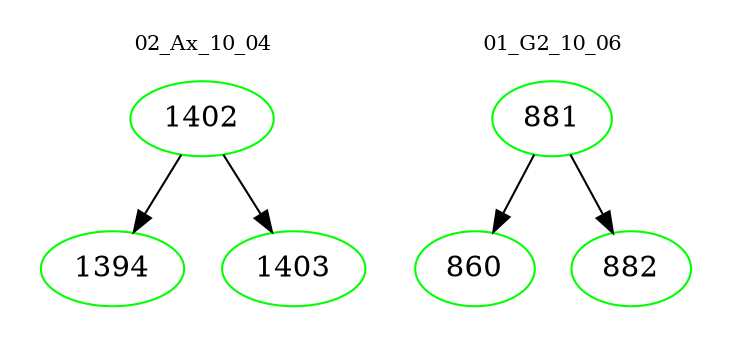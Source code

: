digraph{
subgraph cluster_0 {
color = white
label = "02_Ax_10_04";
fontsize=10;
T0_1402 [label="1402", color="green"]
T0_1402 -> T0_1394 [color="black"]
T0_1394 [label="1394", color="green"]
T0_1402 -> T0_1403 [color="black"]
T0_1403 [label="1403", color="green"]
}
subgraph cluster_1 {
color = white
label = "01_G2_10_06";
fontsize=10;
T1_881 [label="881", color="green"]
T1_881 -> T1_860 [color="black"]
T1_860 [label="860", color="green"]
T1_881 -> T1_882 [color="black"]
T1_882 [label="882", color="green"]
}
}
